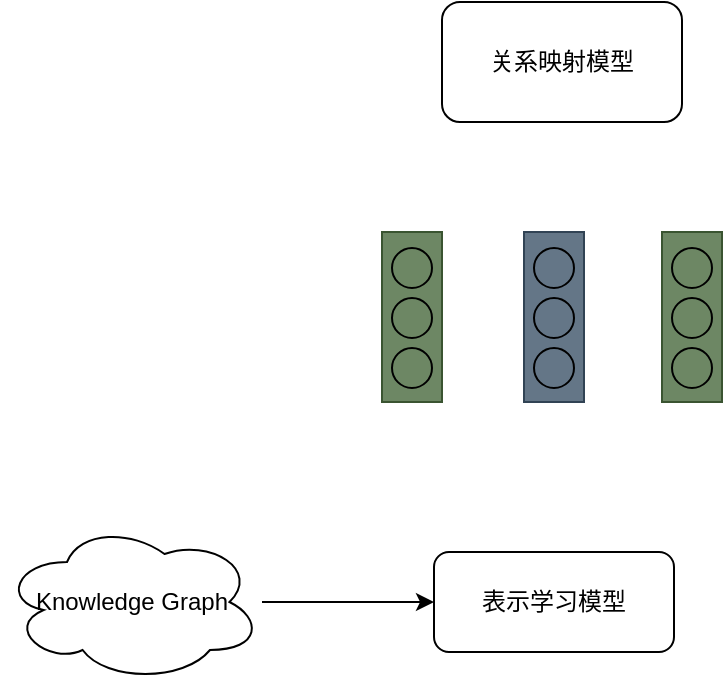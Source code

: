<mxfile version="20.5.1" type="github">
  <diagram id="IfTFJkg9AgPDvEeqJ4sV" name="第 1 页">
    <mxGraphModel dx="1094" dy="744" grid="1" gridSize="10" guides="1" tooltips="1" connect="1" arrows="1" fold="1" page="1" pageScale="1" pageWidth="827" pageHeight="1169" math="0" shadow="0">
      <root>
        <mxCell id="0" />
        <mxCell id="1" parent="0" />
        <mxCell id="3BbyAPpDiJHyQR64XtiH-26" value="" style="group;fillColor=#6d8764;strokeColor=#3A5431;fontColor=#ffffff;" vertex="1" connectable="0" parent="1">
          <mxGeometry x="300" y="255" width="30" height="85" as="geometry" />
        </mxCell>
        <mxCell id="3BbyAPpDiJHyQR64XtiH-2" value="" style="rounded=0;whiteSpace=wrap;html=1;fillColor=#6d8764;strokeColor=#3A5431;fontColor=#ffffff;" vertex="1" parent="3BbyAPpDiJHyQR64XtiH-26">
          <mxGeometry width="30" height="85" as="geometry" />
        </mxCell>
        <mxCell id="3BbyAPpDiJHyQR64XtiH-5" value="" style="ellipse;whiteSpace=wrap;html=1;aspect=fixed;fillColor=#6d8764;fontColor=#ffffff;strokeColor=#000000;" vertex="1" parent="3BbyAPpDiJHyQR64XtiH-26">
          <mxGeometry x="5" y="8" width="20" height="20" as="geometry" />
        </mxCell>
        <mxCell id="3BbyAPpDiJHyQR64XtiH-6" value="" style="ellipse;whiteSpace=wrap;html=1;aspect=fixed;fillColor=#6d8764;fontColor=#ffffff;strokeColor=#000000;" vertex="1" parent="3BbyAPpDiJHyQR64XtiH-26">
          <mxGeometry x="5" y="33" width="20" height="20" as="geometry" />
        </mxCell>
        <mxCell id="3BbyAPpDiJHyQR64XtiH-7" value="" style="ellipse;whiteSpace=wrap;html=1;aspect=fixed;fillColor=#6d8764;fontColor=#ffffff;strokeColor=#000000;" vertex="1" parent="3BbyAPpDiJHyQR64XtiH-26">
          <mxGeometry x="5" y="58" width="20" height="20" as="geometry" />
        </mxCell>
        <mxCell id="3BbyAPpDiJHyQR64XtiH-27" value="" style="group;fillColor=#647687;strokeColor=#314354;" vertex="1" connectable="0" parent="1">
          <mxGeometry x="371" y="255" width="30" height="85" as="geometry" />
        </mxCell>
        <mxCell id="3BbyAPpDiJHyQR64XtiH-22" value="" style="rounded=0;whiteSpace=wrap;html=1;fillColor=#647687;strokeColor=#314354;" vertex="1" parent="3BbyAPpDiJHyQR64XtiH-27">
          <mxGeometry width="30" height="85" as="geometry" />
        </mxCell>
        <mxCell id="3BbyAPpDiJHyQR64XtiH-23" value="" style="ellipse;whiteSpace=wrap;html=1;aspect=fixed;fillColor=#647687;strokeColor=#000000;" vertex="1" parent="3BbyAPpDiJHyQR64XtiH-27">
          <mxGeometry x="5" y="8" width="20" height="20" as="geometry" />
        </mxCell>
        <mxCell id="3BbyAPpDiJHyQR64XtiH-24" value="" style="ellipse;whiteSpace=wrap;html=1;aspect=fixed;fillColor=#647687;strokeColor=#000000;" vertex="1" parent="3BbyAPpDiJHyQR64XtiH-27">
          <mxGeometry x="5" y="33" width="20" height="20" as="geometry" />
        </mxCell>
        <mxCell id="3BbyAPpDiJHyQR64XtiH-25" value="" style="ellipse;whiteSpace=wrap;html=1;aspect=fixed;fillColor=#647687;strokeColor=#000000;" vertex="1" parent="3BbyAPpDiJHyQR64XtiH-27">
          <mxGeometry x="5" y="58" width="20" height="20" as="geometry" />
        </mxCell>
        <mxCell id="3BbyAPpDiJHyQR64XtiH-28" value="" style="group;fillColor=#6d8764;strokeColor=#3A5431;" vertex="1" connectable="0" parent="1">
          <mxGeometry x="440" y="255" width="30" height="85" as="geometry" />
        </mxCell>
        <mxCell id="3BbyAPpDiJHyQR64XtiH-29" value="" style="rounded=0;whiteSpace=wrap;html=1;fillColor=#6d8764;strokeColor=#3A5431;" vertex="1" parent="3BbyAPpDiJHyQR64XtiH-28">
          <mxGeometry width="30" height="85" as="geometry" />
        </mxCell>
        <mxCell id="3BbyAPpDiJHyQR64XtiH-30" value="" style="ellipse;whiteSpace=wrap;html=1;aspect=fixed;fillColor=#6d8764;strokeColor=#000000;" vertex="1" parent="3BbyAPpDiJHyQR64XtiH-28">
          <mxGeometry x="5" y="8" width="20" height="20" as="geometry" />
        </mxCell>
        <mxCell id="3BbyAPpDiJHyQR64XtiH-31" value="" style="ellipse;whiteSpace=wrap;html=1;aspect=fixed;fillColor=#6d8764;strokeColor=#000000;" vertex="1" parent="3BbyAPpDiJHyQR64XtiH-28">
          <mxGeometry x="5" y="33" width="20" height="20" as="geometry" />
        </mxCell>
        <mxCell id="3BbyAPpDiJHyQR64XtiH-32" value="" style="ellipse;whiteSpace=wrap;html=1;aspect=fixed;fillColor=#6d8764;strokeColor=#000000;" vertex="1" parent="3BbyAPpDiJHyQR64XtiH-28">
          <mxGeometry x="5" y="58" width="20" height="20" as="geometry" />
        </mxCell>
        <mxCell id="3BbyAPpDiJHyQR64XtiH-37" value="" style="edgeStyle=orthogonalEdgeStyle;rounded=0;orthogonalLoop=1;jettySize=auto;html=1;" edge="1" parent="1" source="3BbyAPpDiJHyQR64XtiH-35" target="3BbyAPpDiJHyQR64XtiH-36">
          <mxGeometry relative="1" as="geometry" />
        </mxCell>
        <mxCell id="3BbyAPpDiJHyQR64XtiH-35" value="Knowledge Graph" style="ellipse;shape=cloud;whiteSpace=wrap;html=1;strokeColor=#000000;" vertex="1" parent="1">
          <mxGeometry x="110" y="400" width="130" height="80" as="geometry" />
        </mxCell>
        <mxCell id="3BbyAPpDiJHyQR64XtiH-36" value="表示学习模型" style="rounded=1;whiteSpace=wrap;html=1;strokeColor=#000000;" vertex="1" parent="1">
          <mxGeometry x="326" y="415" width="120" height="50" as="geometry" />
        </mxCell>
        <mxCell id="3BbyAPpDiJHyQR64XtiH-38" value="关系映射模型" style="rounded=1;whiteSpace=wrap;html=1;strokeColor=#000000;" vertex="1" parent="1">
          <mxGeometry x="330" y="140" width="120" height="60" as="geometry" />
        </mxCell>
      </root>
    </mxGraphModel>
  </diagram>
</mxfile>
